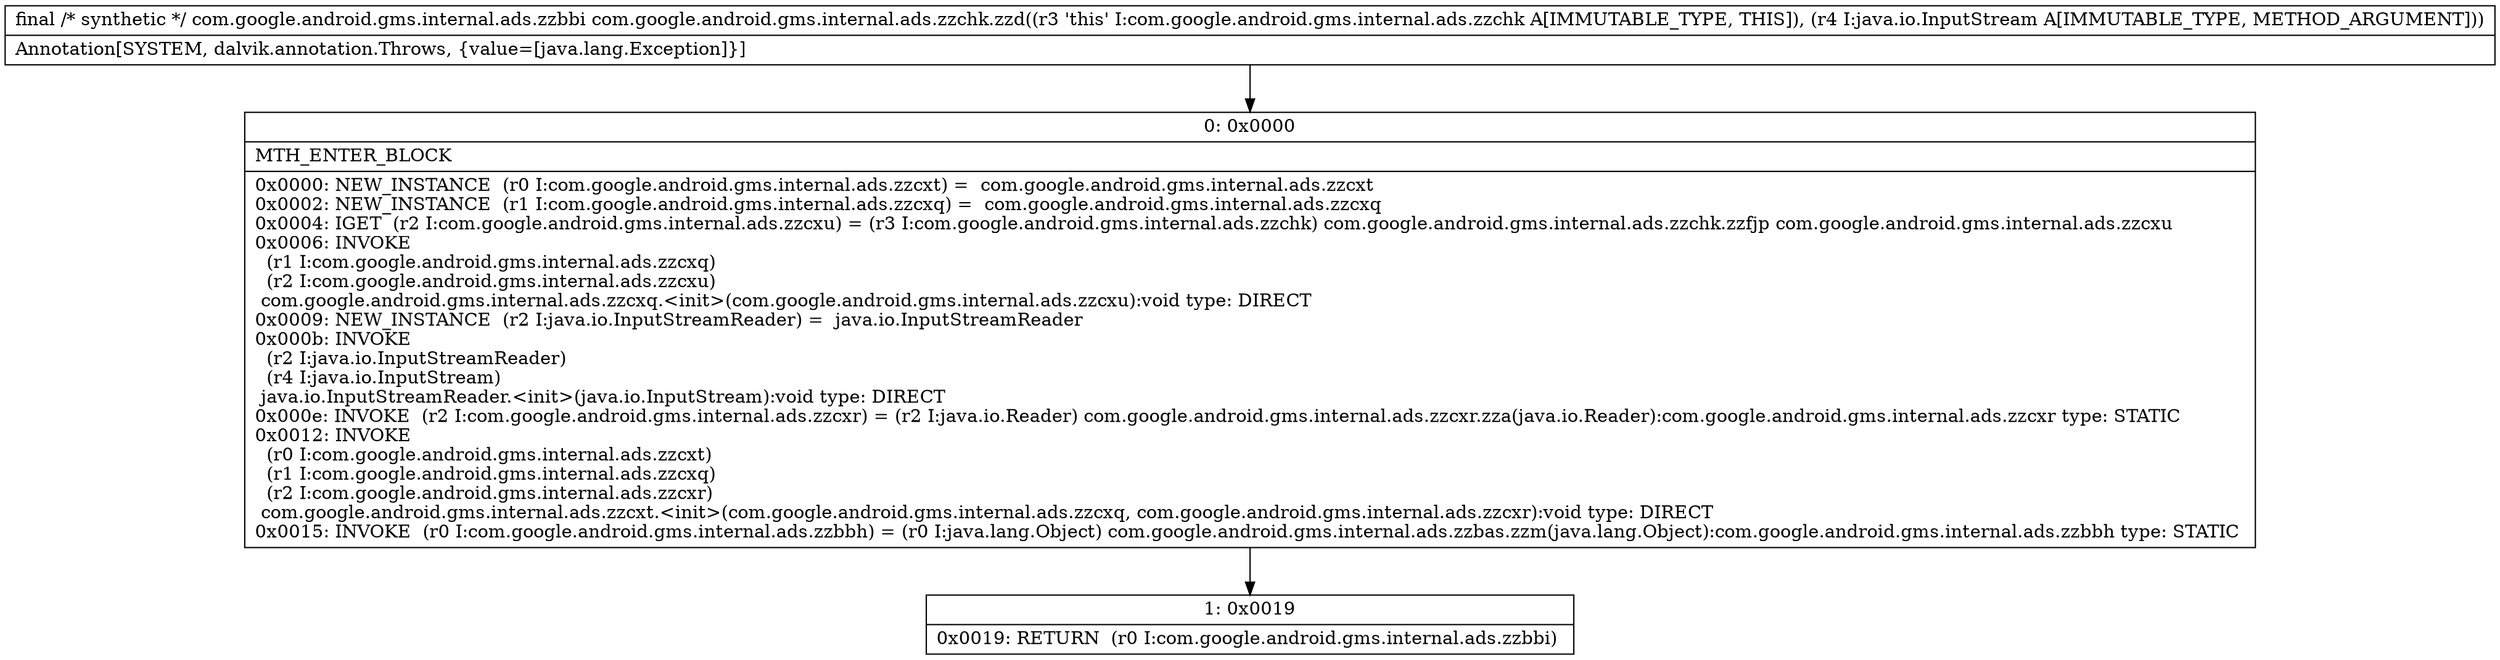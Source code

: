 digraph "CFG forcom.google.android.gms.internal.ads.zzchk.zzd(Ljava\/io\/InputStream;)Lcom\/google\/android\/gms\/internal\/ads\/zzbbi;" {
Node_0 [shape=record,label="{0\:\ 0x0000|MTH_ENTER_BLOCK\l|0x0000: NEW_INSTANCE  (r0 I:com.google.android.gms.internal.ads.zzcxt) =  com.google.android.gms.internal.ads.zzcxt \l0x0002: NEW_INSTANCE  (r1 I:com.google.android.gms.internal.ads.zzcxq) =  com.google.android.gms.internal.ads.zzcxq \l0x0004: IGET  (r2 I:com.google.android.gms.internal.ads.zzcxu) = (r3 I:com.google.android.gms.internal.ads.zzchk) com.google.android.gms.internal.ads.zzchk.zzfjp com.google.android.gms.internal.ads.zzcxu \l0x0006: INVOKE  \l  (r1 I:com.google.android.gms.internal.ads.zzcxq)\l  (r2 I:com.google.android.gms.internal.ads.zzcxu)\l com.google.android.gms.internal.ads.zzcxq.\<init\>(com.google.android.gms.internal.ads.zzcxu):void type: DIRECT \l0x0009: NEW_INSTANCE  (r2 I:java.io.InputStreamReader) =  java.io.InputStreamReader \l0x000b: INVOKE  \l  (r2 I:java.io.InputStreamReader)\l  (r4 I:java.io.InputStream)\l java.io.InputStreamReader.\<init\>(java.io.InputStream):void type: DIRECT \l0x000e: INVOKE  (r2 I:com.google.android.gms.internal.ads.zzcxr) = (r2 I:java.io.Reader) com.google.android.gms.internal.ads.zzcxr.zza(java.io.Reader):com.google.android.gms.internal.ads.zzcxr type: STATIC \l0x0012: INVOKE  \l  (r0 I:com.google.android.gms.internal.ads.zzcxt)\l  (r1 I:com.google.android.gms.internal.ads.zzcxq)\l  (r2 I:com.google.android.gms.internal.ads.zzcxr)\l com.google.android.gms.internal.ads.zzcxt.\<init\>(com.google.android.gms.internal.ads.zzcxq, com.google.android.gms.internal.ads.zzcxr):void type: DIRECT \l0x0015: INVOKE  (r0 I:com.google.android.gms.internal.ads.zzbbh) = (r0 I:java.lang.Object) com.google.android.gms.internal.ads.zzbas.zzm(java.lang.Object):com.google.android.gms.internal.ads.zzbbh type: STATIC \l}"];
Node_1 [shape=record,label="{1\:\ 0x0019|0x0019: RETURN  (r0 I:com.google.android.gms.internal.ads.zzbbi) \l}"];
MethodNode[shape=record,label="{final \/* synthetic *\/ com.google.android.gms.internal.ads.zzbbi com.google.android.gms.internal.ads.zzchk.zzd((r3 'this' I:com.google.android.gms.internal.ads.zzchk A[IMMUTABLE_TYPE, THIS]), (r4 I:java.io.InputStream A[IMMUTABLE_TYPE, METHOD_ARGUMENT]))  | Annotation[SYSTEM, dalvik.annotation.Throws, \{value=[java.lang.Exception]\}]\l}"];
MethodNode -> Node_0;
Node_0 -> Node_1;
}

